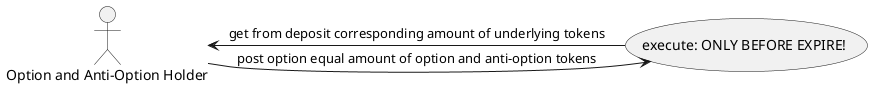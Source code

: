 @startuml
:Option and Anti-Option Holder: as Holder
(execute: ONLY BEFORE EXPIRE!) as (annihilate)

Holder-> (annihilate): post option equal amount of option and anti-option tokens

(annihilate) -> Holder: get from deposit corresponding amount of underlying tokens

@enduml
